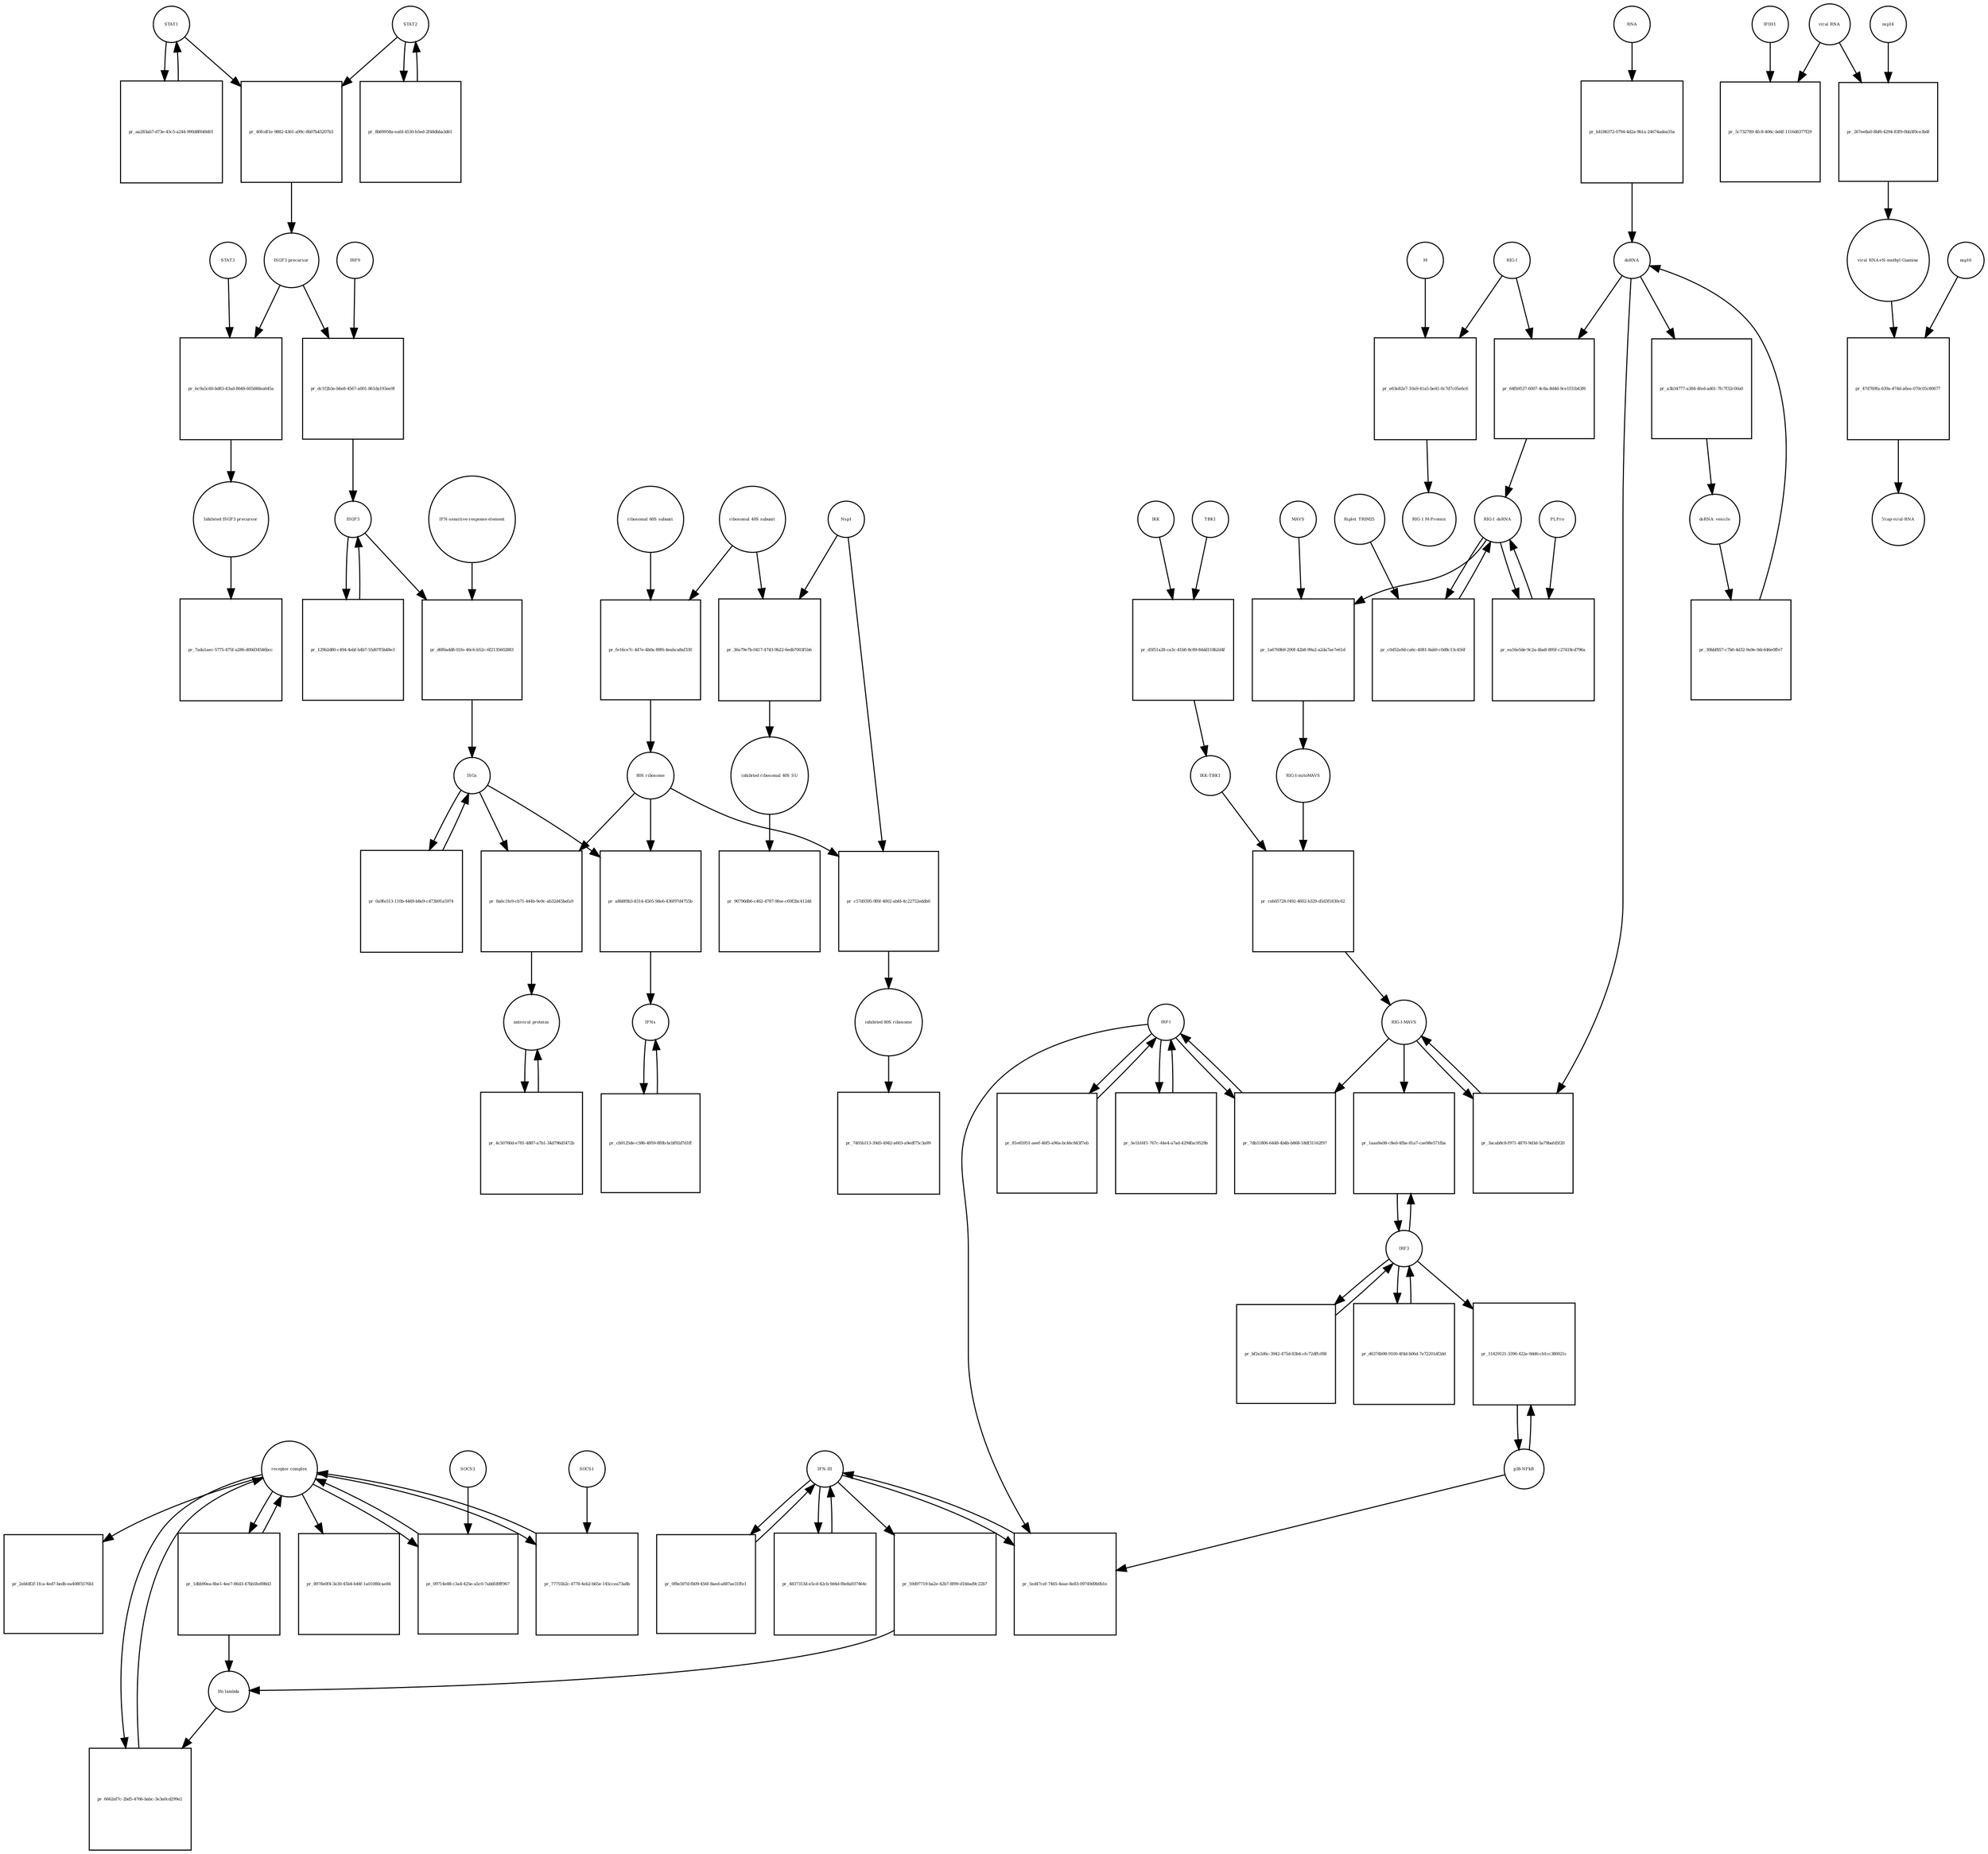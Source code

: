 strict digraph  {
STAT1 [annotation="", bipartite=0, cls=macromolecule, fontsize=4, label=STAT1, shape=circle];
"pr_40fcdf1e-9882-4361-a99c-8b07b45207b3" [annotation="", bipartite=1, cls=process, fontsize=4, label="pr_40fcdf1e-9882-4361-a99c-8b07b45207b3", shape=square];
STAT2 [annotation="", bipartite=0, cls=macromolecule, fontsize=4, label=STAT2, shape=circle];
"ISGF3 precursor" [annotation="", bipartite=0, cls=complex, fontsize=4, label="ISGF3 precursor", shape=circle];
"pr_aa283ab7-d73e-43c5-a244-990d8f649d01" [annotation="", bipartite=1, cls=process, fontsize=4, label="pr_aa283ab7-d73e-43c5-a244-990d8f649d01", shape=square];
"pr_8b69958a-eafd-4530-b5ed-2f48dbba3d61" [annotation="", bipartite=1, cls=process, fontsize=4, label="pr_8b69958a-eafd-4530-b5ed-2f48dbba3d61", shape=square];
"receptor complex" [annotation="", bipartite=0, cls=complex, fontsize=4, label="receptor complex", shape=circle];
"pr_6662af7c-2bd5-4766-babc-3e3a0cd299e2" [annotation="", bipartite=1, cls=process, fontsize=4, label="pr_6662af7c-2bd5-4766-babc-3e3a0cd299e2", shape=square];
"Ifn lambda" [annotation="", bipartite=0, cls=complex, fontsize=4, label="Ifn lambda", shape=circle];
"IFN-sensitive-response-element" [annotation="", bipartite=0, cls="nucleic acid feature", fontsize=4, label="IFN-sensitive-response-element", shape=circle];
"pr_d6f6add8-01fe-46c6-b52c-6f2135602883" [annotation="", bipartite=1, cls=process, fontsize=4, label="pr_d6f6add8-01fe-46c6-b52c-6f2135602883", shape=square];
ISGs [annotation="", bipartite=0, cls="nucleic acid feature", fontsize=4, label=ISGs, shape=circle];
ISGF3 [annotation="", bipartite=0, cls=complex, fontsize=4, label=ISGF3, shape=circle];
"pr_a8b8f0b3-8314-4505-9de6-436f97d4755b" [annotation="", bipartite=1, cls=process, fontsize=4, label="pr_a8b8f0b3-8314-4505-9de6-436f97d4755b", shape=square];
IFNs [annotation="", bipartite=0, cls=complex, fontsize=4, label=IFNs, shape=circle];
"80S ribosome" [annotation="", bipartite=0, cls=complex, fontsize=4, label="80S ribosome", shape=circle];
"pr_8a6c1fe9-cb71-444b-9e9c-ab32d45befa9" [annotation="", bipartite=1, cls=process, fontsize=4, label="pr_8a6c1fe9-cb71-444b-9e9c-ab32d45befa9", shape=square];
"antiviral proteins" [annotation="", bipartite=0, cls=complex, fontsize=4, label="antiviral proteins", shape=circle];
"pr_129b2d80-c494-4ebf-b4b7-55d07f5b48e3" [annotation="", bipartite=1, cls=process, fontsize=4, label="pr_129b2d80-c494-4ebf-b4b7-55d07f5b48e3", shape=square];
"pr_0a9fe513-110b-4449-b8e9-c473b91a5974" [annotation="", bipartite=1, cls=process, fontsize=4, label="pr_0a9fe513-110b-4449-b8e9-c473b91a5974", shape=square];
"pr_4c50760d-e781-4887-a7b1-34d796d5472b" [annotation="", bipartite=1, cls=process, fontsize=4, label="pr_4c50760d-e781-4887-a7b1-34d796d5472b", shape=square];
"viral RNA" [annotation="", bipartite=0, cls="nucleic acid feature", fontsize=4, label="viral RNA", shape=circle];
"pr_5c732789-4fc8-406c-bd4f-1116d6377f29" [annotation="", bipartite=1, cls=process, fontsize=4, label="pr_5c732789-4fc8-406c-bd4f-1116d6377f29", shape=square];
IFIH1 [annotation="", bipartite=0, cls=macromolecule, fontsize=4, label=IFIH1, shape=circle];
"pr_267ee8a0-8bf6-4294-83f9-0bb3f0ce3b4f" [annotation="", bipartite=1, cls=process, fontsize=4, label="pr_267ee8a0-8bf6-4294-83f9-0bb3f0ce3b4f", shape=square];
"viral RNA+N-methyl-Guanine" [annotation="", bipartite=0, cls="nucleic acid feature", fontsize=4, label="viral RNA+N-methyl-Guanine", shape=circle];
nsp14 [annotation=urn_miriam_ncbiprotein_YP_009725309, bipartite=0, cls=macromolecule, fontsize=4, label=nsp14, shape=circle];
"pr_47d769fa-639a-474d-a6ee-070c05c80677" [annotation="", bipartite=1, cls=process, fontsize=4, label="pr_47d769fa-639a-474d-a6ee-070c05c80677", shape=square];
"5'cap-viral-RNA" [annotation="", bipartite=0, cls="nucleic acid feature", fontsize=4, label="5'cap-viral-RNA", shape=circle];
nsp16 [annotation=urn_miriam_ncbiprotein_YP_009725311, bipartite=0, cls=macromolecule, fontsize=4, label=nsp16, shape=circle];
IKK [annotation="urn_miriam_uniprot_O14920|urn_miriam_uniprot_O15111", bipartite=0, cls=macromolecule, fontsize=4, label=IKK, shape=circle];
"pr_d5f51a28-ca3c-41b0-8c89-84dd118b2d4f" [annotation="", bipartite=1, cls=process, fontsize=4, label="pr_d5f51a28-ca3c-41b0-8c89-84dd118b2d4f", shape=square];
TBK1 [annotation=urn_miriam_uniprot_Q9UHD2, bipartite=0, cls=macromolecule, fontsize=4, label=TBK1, shape=circle];
"IKK-TBK1" [annotation="", bipartite=0, cls=complex, fontsize=4, label="IKK-TBK1", shape=circle];
IRF1 [annotation="", bipartite=0, cls=macromolecule, fontsize=4, label=IRF1, shape=circle];
"pr_7db31806-6448-4b4b-b868-18df31162f97" [annotation="", bipartite=1, cls=process, fontsize=4, label="pr_7db31806-6448-4b4b-b868-18df31162f97", shape=square];
"RIG-I-MAVS" [annotation="", bipartite=0, cls=complex, fontsize=4, label="RIG-I-MAVS", shape=circle];
"IFN-III" [annotation="", bipartite=0, cls=macromolecule, fontsize=4, label="IFN-III", shape=circle];
"pr_0f8e597d-fb09-456f-8aed-a887ae31ffe1" [annotation="", bipartite=1, cls=process, fontsize=4, label="pr_0f8e597d-fb09-456f-8aed-a887ae31ffe1", shape=square];
"pr_4837313d-e5cd-42cb-9d4d-f8e8a937464c" [annotation="", bipartite=1, cls=process, fontsize=4, label="pr_4837313d-e5cd-42cb-9d4d-f8e8a937464c", shape=square];
"pr_5ed47cef-7465-4eae-8e83-09749d9b0b1e" [annotation="", bipartite=1, cls=process, fontsize=4, label="pr_5ed47cef-7465-4eae-8e83-09749d9b0b1e", shape=square];
"p38-NFkB" [annotation="", bipartite=0, cls=complex, fontsize=4, label="p38-NFkB", shape=circle];
"pr_59d97719-ba2e-42b7-8f99-d1b0ad9c22b7" [annotation="", bipartite=1, cls=process, fontsize=4, label="pr_59d97719-ba2e-42b7-8f99-d1b0ad9c22b7", shape=square];
"RIG-I" [annotation=urn_miriam_uniprot_O95786, bipartite=0, cls=macromolecule, fontsize=4, label="RIG-I", shape=circle];
"pr_64fb9537-6007-4c8a-8d4d-9ce1f31b43f6" [annotation="", bipartite=1, cls=process, fontsize=4, label="pr_64fb9537-6007-4c8a-8d4d-9ce1f31b43f6", shape=square];
"RIG-I_dsRNA" [annotation="", bipartite=0, cls=complex, fontsize=4, label="RIG-I_dsRNA", shape=circle];
dsRNA [annotation="", bipartite=0, cls="nucleic acid feature", fontsize=4, label=dsRNA, shape=circle];
"RIG-I-mitoMAVS" [annotation="", bipartite=0, cls=complex, fontsize=4, label="RIG-I-mitoMAVS", shape=circle];
"pr_ceb05728-f492-4602-b329-d5d3f1830c62" [annotation="", bipartite=1, cls=process, fontsize=4, label="pr_ceb05728-f492-4602-b329-d5d3f1830c62", shape=square];
"pr_a3b34777-a384-4fed-ad61-7fc7f32c00a0" [annotation="", bipartite=1, cls=process, fontsize=4, label="pr_a3b34777-a384-4fed-ad61-7fc7f32c00a0", shape=square];
dsRNA_vesicle [annotation="", bipartite=0, cls="nucleic acid feature", fontsize=4, label=dsRNA_vesicle, shape=circle];
"pr_30bbf857-c7b0-4d32-9a9e-0dc646e0ffe7" [annotation="", bipartite=1, cls=process, fontsize=4, label="pr_30bbf857-c7b0-4d32-9a9e-0dc646e0ffe7", shape=square];
"pr_81e65951-aeef-46f5-a96a-bc46c843f7eb" [annotation="", bipartite=1, cls=process, fontsize=4, label="pr_81e65951-aeef-46f5-a96a-bc46c843f7eb", shape=square];
"pr_5e1b16f1-767c-44e4-a7ad-4294fac9529b" [annotation="", bipartite=1, cls=process, fontsize=4, label="pr_5e1b16f1-767c-44e4-a7ad-4294fac9529b", shape=square];
RNA [annotation="", bipartite=0, cls="nucleic acid feature", fontsize=4, label=RNA, shape=circle];
"pr_b4186372-0794-4d2a-9b1a-24674adea55a" [annotation="", bipartite=1, cls=process, fontsize=4, label="pr_b4186372-0794-4d2a-9b1a-24674adea55a", shape=square];
"ribosomal 60S subunit" [annotation="", bipartite=0, cls=complex, fontsize=4, label="ribosomal 60S subunit", shape=circle];
"pr_fe16ce7c-447e-4b0a-89f6-4eabca8af330" [annotation="", bipartite=1, cls=process, fontsize=4, label="pr_fe16ce7c-447e-4b0a-89f6-4eabca8af330", shape=square];
"ribosomal 40S subunit" [annotation="", bipartite=0, cls=complex, fontsize=4, label="ribosomal 40S subunit", shape=circle];
"pr_36a79e7b-0417-4743-9b22-6edb7003f1b6" [annotation="", bipartite=1, cls=process, fontsize=4, label="pr_36a79e7b-0417-4743-9b22-6edb7003f1b6", shape=square];
Nsp1 [annotation="urn_miriam_ncbiprotein_YP_009725297|urn_miriam_uniprot_P0C6X7", bipartite=0, cls=macromolecule, fontsize=4, label=Nsp1, shape=circle];
"inhibited ribosomal 40S SU" [annotation="urn_miriam_doi_10.1101%2F2020.05.18.102467", bipartite=0, cls=complex, fontsize=4, label="inhibited ribosomal 40S SU", shape=circle];
"pr_c57d9395-9f6f-4002-abfd-4c22752eddb0" [annotation="", bipartite=1, cls=process, fontsize=4, label="pr_c57d9395-9f6f-4002-abfd-4c22752eddb0", shape=square];
"inhibited 80S ribosome" [annotation="", bipartite=0, cls=complex, fontsize=4, label="inhibited 80S ribosome", shape=circle];
"pr_bc9a5c60-bd83-43ad-8648-605d48ea645a" [annotation="", bipartite=1, cls=process, fontsize=4, label="pr_bc9a5c60-bd83-43ad-8648-605d48ea645a", shape=square];
STAT3 [annotation="", bipartite=0, cls=macromolecule, fontsize=4, label=STAT3, shape=circle];
"Inhibited ISGF3 precursor" [annotation="", bipartite=0, cls=complex, fontsize=4, label="Inhibited ISGF3 precursor", shape=circle];
"pr_cb9125de-c586-4959-8f0b-bcbf92d7d1ff" [annotation="", bipartite=1, cls=process, fontsize=4, label="pr_cb9125de-c586-4959-8f0b-bcbf92d7d1ff", shape=square];
"pr_09714e88-c3a4-425e-a5c0-7ab6fd9ff967" [annotation="", bipartite=1, cls=process, fontsize=4, label="pr_09714e88-c3a4-425e-a5c0-7ab6fd9ff967", shape=square];
SOCS3 [annotation="", bipartite=0, cls=macromolecule, fontsize=4, label=SOCS3, shape=circle];
"pr_77755b2c-4778-4eb2-b65e-145ccea73a8b" [annotation="", bipartite=1, cls=process, fontsize=4, label="pr_77755b2c-4778-4eb2-b65e-145ccea73a8b", shape=square];
SOCS1 [annotation="", bipartite=0, cls=macromolecule, fontsize=4, label=SOCS1, shape=circle];
"pr_7ada1aec-5775-475f-a286-d00d34546bcc" [annotation="", bipartite=1, cls=process, fontsize=4, label="pr_7ada1aec-5775-475f-a286-d00d34546bcc", shape=square];
"pr_8978e0f4-3e30-45b4-b44f-1a01080cae84" [annotation="", bipartite=1, cls=process, fontsize=4, label="pr_8978e0f4-3e30-45b4-b44f-1a01080cae84", shape=square];
"pr_2ebfdf2f-1fca-4ed7-bedb-ea408f5576b1" [annotation="", bipartite=1, cls=process, fontsize=4, label="pr_2ebfdf2f-1fca-4ed7-bedb-ea408f5576b1", shape=square];
"pr_7405b113-39d5-4942-a603-a9edf75c3a99" [annotation="", bipartite=1, cls=process, fontsize=4, label="pr_7405b113-39d5-4942-a603-a9edf75c3a99", shape=square];
"pr_90796db6-c462-4787-9fee-c69f2bc412dd" [annotation="", bipartite=1, cls=process, fontsize=4, label="pr_90796db6-c462-4787-9fee-c69f2bc412dd", shape=square];
"pr_1dbb90ea-8be1-4ee7-86d3-47bb5fe898d3" [annotation="", bipartite=1, cls=process, fontsize=4, label="pr_1dbb90ea-8be1-4ee7-86d3-47bb5fe898d3", shape=square];
M [annotation=urn_miriam_uniprot_P0DTC5, bipartite=0, cls=macromolecule, fontsize=4, label=M, shape=circle];
"pr_e63e82e7-10a9-41a5-be41-0c7d7c05e6c6" [annotation="", bipartite=1, cls=process, fontsize=4, label="pr_e63e82e7-10a9-41a5-be41-0c7d7c05e6c6", shape=square];
"RIG-1 M-Protein" [annotation="", bipartite=0, cls=complex, fontsize=4, label="RIG-1 M-Protein", shape=circle];
"pr_1a6769b9-290f-42b8-99a2-a2da7ae7e61d" [annotation="", bipartite=1, cls=process, fontsize=4, label="pr_1a6769b9-290f-42b8-99a2-a2da7ae7e61d", shape=square];
MAVS [annotation=urn_miriam_uniprot_Q7Z434, bipartite=0, cls=macromolecule, fontsize=4, label=MAVS, shape=circle];
"pr_c0d52a9d-ca6c-4081-8ab0-c0d8c13c456f" [annotation="", bipartite=1, cls=process, fontsize=4, label="pr_c0d52a9d-ca6c-4081-8ab0-c0d8c13c456f", shape=square];
Riplet_TRIM25 [annotation="", bipartite=0, cls=complex, fontsize=4, label=Riplet_TRIM25, shape=circle];
"pr_ea16e5de-9c2a-4ba8-895f-c27418cd796a" [annotation="", bipartite=1, cls=process, fontsize=4, label="pr_ea16e5de-9c2a-4ba8-895f-c27418cd796a", shape=square];
PLPro [annotation="urn_miriam_uniprot_P0C6X7|urn_miriam_uniprot_P0C6U8", bipartite=0, cls=macromolecule, fontsize=4, label=PLPro, shape=circle];
IRF3 [annotation=urn_miriam_uniprot_Q14653, bipartite=0, cls=macromolecule, fontsize=4, label=IRF3, shape=circle];
"pr_1aaa9a08-c8ed-4fba-81a7-cae98e571fba" [annotation="", bipartite=1, cls=process, fontsize=4, label="pr_1aaa9a08-c8ed-4fba-81a7-cae98e571fba", shape=square];
"pr_bf2e2d6c-3942-475d-83b4-cfc72dffcf88" [annotation="", bipartite=1, cls=process, fontsize=4, label="pr_bf2e2d6c-3942-475d-83b4-cfc72dffcf88", shape=square];
"pr_d6374b98-9100-4f4d-b06d-7e72201df2dd" [annotation="", bipartite=1, cls=process, fontsize=4, label="pr_d6374b98-9100-4f4d-b06d-7e72201df2dd", shape=square];
"pr_3acab8c8-f971-4870-9d3d-5a79bafd5f20" [annotation="", bipartite=1, cls=process, fontsize=4, label="pr_3acab8c8-f971-4870-9d3d-5a79bafd5f20", shape=square];
"pr_11429121-3396-422e-9dd6-cb1cc380021c" [annotation="", bipartite=1, cls=process, fontsize=4, label="pr_11429121-3396-422e-9dd6-cb1cc380021c", shape=square];
"pr_dc1f2b3e-b6e8-4567-a001-861da193ee9f" [annotation="", bipartite=1, cls=process, fontsize=4, label="pr_dc1f2b3e-b6e8-4567-a001-861da193ee9f", shape=square];
IRF9 [annotation="", bipartite=0, cls=macromolecule, fontsize=4, label=IRF9, shape=circle];
STAT1 -> "pr_40fcdf1e-9882-4361-a99c-8b07b45207b3"  [annotation="", interaction_type=consumption];
STAT1 -> "pr_aa283ab7-d73e-43c5-a244-990d8f649d01"  [annotation="", interaction_type=consumption];
"pr_40fcdf1e-9882-4361-a99c-8b07b45207b3" -> "ISGF3 precursor"  [annotation="", interaction_type=production];
STAT2 -> "pr_40fcdf1e-9882-4361-a99c-8b07b45207b3"  [annotation="", interaction_type=consumption];
STAT2 -> "pr_8b69958a-eafd-4530-b5ed-2f48dbba3d61"  [annotation="", interaction_type=consumption];
"ISGF3 precursor" -> "pr_bc9a5c60-bd83-43ad-8648-605d48ea645a"  [annotation="", interaction_type=consumption];
"ISGF3 precursor" -> "pr_dc1f2b3e-b6e8-4567-a001-861da193ee9f"  [annotation="", interaction_type=consumption];
"pr_aa283ab7-d73e-43c5-a244-990d8f649d01" -> STAT1  [annotation="", interaction_type=production];
"pr_8b69958a-eafd-4530-b5ed-2f48dbba3d61" -> STAT2  [annotation="", interaction_type=production];
"receptor complex" -> "pr_6662af7c-2bd5-4766-babc-3e3a0cd299e2"  [annotation="", interaction_type=consumption];
"receptor complex" -> "pr_09714e88-c3a4-425e-a5c0-7ab6fd9ff967"  [annotation="", interaction_type=consumption];
"receptor complex" -> "pr_77755b2c-4778-4eb2-b65e-145ccea73a8b"  [annotation="", interaction_type=consumption];
"receptor complex" -> "pr_8978e0f4-3e30-45b4-b44f-1a01080cae84"  [annotation="", interaction_type=consumption];
"receptor complex" -> "pr_2ebfdf2f-1fca-4ed7-bedb-ea408f5576b1"  [annotation="", interaction_type=consumption];
"receptor complex" -> "pr_1dbb90ea-8be1-4ee7-86d3-47bb5fe898d3"  [annotation="", interaction_type=consumption];
"pr_6662af7c-2bd5-4766-babc-3e3a0cd299e2" -> "receptor complex"  [annotation="", interaction_type=production];
"Ifn lambda" -> "pr_6662af7c-2bd5-4766-babc-3e3a0cd299e2"  [annotation="urn_miriam_doi_10.3791%2F53575", interaction_type=stimulation];
"IFN-sensitive-response-element" -> "pr_d6f6add8-01fe-46c6-b52c-6f2135602883"  [annotation="", interaction_type=consumption];
"pr_d6f6add8-01fe-46c6-b52c-6f2135602883" -> ISGs  [annotation="", interaction_type=production];
ISGs -> "pr_a8b8f0b3-8314-4505-9de6-436f97d4755b"  [annotation="", interaction_type=consumption];
ISGs -> "pr_8a6c1fe9-cb71-444b-9e9c-ab32d45befa9"  [annotation="", interaction_type=consumption];
ISGs -> "pr_0a9fe513-110b-4449-b8e9-c473b91a5974"  [annotation="", interaction_type=consumption];
ISGF3 -> "pr_d6f6add8-01fe-46c6-b52c-6f2135602883"  [annotation=urn_miriam_pubmed_30936491, interaction_type="necessary stimulation"];
ISGF3 -> "pr_129b2d80-c494-4ebf-b4b7-55d07f5b48e3"  [annotation="", interaction_type=consumption];
"pr_a8b8f0b3-8314-4505-9de6-436f97d4755b" -> IFNs  [annotation="", interaction_type=production];
IFNs -> "pr_cb9125de-c586-4959-8f0b-bcbf92d7d1ff"  [annotation="", interaction_type=consumption];
"80S ribosome" -> "pr_a8b8f0b3-8314-4505-9de6-436f97d4755b"  [annotation=urn_miriam_pubmed_30936491, interaction_type=catalysis];
"80S ribosome" -> "pr_8a6c1fe9-cb71-444b-9e9c-ab32d45befa9"  [annotation=urn_miriam_pubmed_30936491, interaction_type=catalysis];
"80S ribosome" -> "pr_c57d9395-9f6f-4002-abfd-4c22752eddb0"  [annotation="", interaction_type=consumption];
"pr_8a6c1fe9-cb71-444b-9e9c-ab32d45befa9" -> "antiviral proteins"  [annotation="", interaction_type=production];
"antiviral proteins" -> "pr_4c50760d-e781-4887-a7b1-34d796d5472b"  [annotation="", interaction_type=consumption];
"pr_129b2d80-c494-4ebf-b4b7-55d07f5b48e3" -> ISGF3  [annotation="", interaction_type=production];
"pr_0a9fe513-110b-4449-b8e9-c473b91a5974" -> ISGs  [annotation="", interaction_type=production];
"pr_4c50760d-e781-4887-a7b1-34d796d5472b" -> "antiviral proteins"  [annotation="", interaction_type=production];
"viral RNA" -> "pr_5c732789-4fc8-406c-bd4f-1116d6377f29"  [annotation="", interaction_type=consumption];
"viral RNA" -> "pr_267ee8a0-8bf6-4294-83f9-0bb3f0ce3b4f"  [annotation="", interaction_type=consumption];
IFIH1 -> "pr_5c732789-4fc8-406c-bd4f-1116d6377f29"  [annotation="urn_miriam_doi_10.1016%2Fj.chom.2020.05.008", interaction_type=catalysis];
"pr_267ee8a0-8bf6-4294-83f9-0bb3f0ce3b4f" -> "viral RNA+N-methyl-Guanine"  [annotation="", interaction_type=production];
"viral RNA+N-methyl-Guanine" -> "pr_47d769fa-639a-474d-a6ee-070c05c80677"  [annotation="", interaction_type=consumption];
nsp14 -> "pr_267ee8a0-8bf6-4294-83f9-0bb3f0ce3b4f"  [annotation="urn_miriam_doi_10.1016%2Fj.chom.2020.05.008", interaction_type=catalysis];
"pr_47d769fa-639a-474d-a6ee-070c05c80677" -> "5'cap-viral-RNA"  [annotation="", interaction_type=production];
nsp16 -> "pr_47d769fa-639a-474d-a6ee-070c05c80677"  [annotation="urn_miriam_doi_10.1016%2Fj.chom.2020.05.008", interaction_type=catalysis];
IKK -> "pr_d5f51a28-ca3c-41b0-8c89-84dd118b2d4f"  [annotation="", interaction_type=consumption];
"pr_d5f51a28-ca3c-41b0-8c89-84dd118b2d4f" -> "IKK-TBK1"  [annotation="", interaction_type=production];
TBK1 -> "pr_d5f51a28-ca3c-41b0-8c89-84dd118b2d4f"  [annotation="", interaction_type=consumption];
"IKK-TBK1" -> "pr_ceb05728-f492-4602-b329-d5d3f1830c62"  [annotation="", interaction_type=consumption];
IRF1 -> "pr_7db31806-6448-4b4b-b868-18df31162f97"  [annotation="", interaction_type=consumption];
IRF1 -> "pr_5ed47cef-7465-4eae-8e83-09749d9b0b1e"  [annotation="", interaction_type=stimulation];
IRF1 -> "pr_81e65951-aeef-46f5-a96a-bc46c843f7eb"  [annotation="", interaction_type=consumption];
IRF1 -> "pr_5e1b16f1-767c-44e4-a7ad-4294fac9529b"  [annotation="", interaction_type=consumption];
"pr_7db31806-6448-4b4b-b868-18df31162f97" -> IRF1  [annotation="", interaction_type=production];
"RIG-I-MAVS" -> "pr_7db31806-6448-4b4b-b868-18df31162f97"  [annotation=urn_miriam_pubmed_25045870, interaction_type=catalysis];
"RIG-I-MAVS" -> "pr_1aaa9a08-c8ed-4fba-81a7-cae98e571fba"  [annotation=urn_miriam_pubmed_25636800, interaction_type=stimulation];
"RIG-I-MAVS" -> "pr_3acab8c8-f971-4870-9d3d-5a79bafd5f20"  [annotation="", interaction_type=consumption];
"IFN-III" -> "pr_0f8e597d-fb09-456f-8aed-a887ae31ffe1"  [annotation="", interaction_type=consumption];
"IFN-III" -> "pr_4837313d-e5cd-42cb-9d4d-f8e8a937464c"  [annotation="", interaction_type=consumption];
"IFN-III" -> "pr_5ed47cef-7465-4eae-8e83-09749d9b0b1e"  [annotation="", interaction_type=consumption];
"IFN-III" -> "pr_59d97719-ba2e-42b7-8f99-d1b0ad9c22b7"  [annotation="", interaction_type=consumption];
"pr_0f8e597d-fb09-456f-8aed-a887ae31ffe1" -> "IFN-III"  [annotation="", interaction_type=production];
"pr_4837313d-e5cd-42cb-9d4d-f8e8a937464c" -> "IFN-III"  [annotation="", interaction_type=production];
"pr_5ed47cef-7465-4eae-8e83-09749d9b0b1e" -> "IFN-III"  [annotation="", interaction_type=production];
"p38-NFkB" -> "pr_5ed47cef-7465-4eae-8e83-09749d9b0b1e"  [annotation="", interaction_type=stimulation];
"p38-NFkB" -> "pr_11429121-3396-422e-9dd6-cb1cc380021c"  [annotation="", interaction_type=consumption];
"pr_59d97719-ba2e-42b7-8f99-d1b0ad9c22b7" -> "Ifn lambda"  [annotation="", interaction_type=production];
"RIG-I" -> "pr_64fb9537-6007-4c8a-8d4d-9ce1f31b43f6"  [annotation="", interaction_type=consumption];
"RIG-I" -> "pr_e63e82e7-10a9-41a5-be41-0c7d7c05e6c6"  [annotation="", interaction_type=consumption];
"pr_64fb9537-6007-4c8a-8d4d-9ce1f31b43f6" -> "RIG-I_dsRNA"  [annotation="", interaction_type=production];
"RIG-I_dsRNA" -> "pr_1a6769b9-290f-42b8-99a2-a2da7ae7e61d"  [annotation="", interaction_type=consumption];
"RIG-I_dsRNA" -> "pr_c0d52a9d-ca6c-4081-8ab0-c0d8c13c456f"  [annotation="", interaction_type=consumption];
"RIG-I_dsRNA" -> "pr_ea16e5de-9c2a-4ba8-895f-c27418cd796a"  [annotation="", interaction_type=consumption];
dsRNA -> "pr_64fb9537-6007-4c8a-8d4d-9ce1f31b43f6"  [annotation=urn_miriam_pubmed_25045870, interaction_type="necessary stimulation"];
dsRNA -> "pr_a3b34777-a384-4fed-ad61-7fc7f32c00a0"  [annotation="", interaction_type=consumption];
dsRNA -> "pr_3acab8c8-f971-4870-9d3d-5a79bafd5f20"  [annotation=urn_miriam_pubmed_25636800, interaction_type="necessary stimulation"];
"RIG-I-mitoMAVS" -> "pr_ceb05728-f492-4602-b329-d5d3f1830c62"  [annotation="", interaction_type=consumption];
"pr_ceb05728-f492-4602-b329-d5d3f1830c62" -> "RIG-I-MAVS"  [annotation="", interaction_type=production];
"pr_a3b34777-a384-4fed-ad61-7fc7f32c00a0" -> dsRNA_vesicle  [annotation="", interaction_type=production];
dsRNA_vesicle -> "pr_30bbf857-c7b0-4d32-9a9e-0dc646e0ffe7"  [annotation="", interaction_type=consumption];
"pr_30bbf857-c7b0-4d32-9a9e-0dc646e0ffe7" -> dsRNA  [annotation="", interaction_type=production];
"pr_81e65951-aeef-46f5-a96a-bc46c843f7eb" -> IRF1  [annotation="", interaction_type=production];
"pr_5e1b16f1-767c-44e4-a7ad-4294fac9529b" -> IRF1  [annotation="", interaction_type=production];
RNA -> "pr_b4186372-0794-4d2a-9b1a-24674adea55a"  [annotation="", interaction_type=consumption];
"pr_b4186372-0794-4d2a-9b1a-24674adea55a" -> dsRNA  [annotation="", interaction_type=production];
"ribosomal 60S subunit" -> "pr_fe16ce7c-447e-4b0a-89f6-4eabca8af330"  [annotation="", interaction_type=consumption];
"pr_fe16ce7c-447e-4b0a-89f6-4eabca8af330" -> "80S ribosome"  [annotation="", interaction_type=production];
"ribosomal 40S subunit" -> "pr_fe16ce7c-447e-4b0a-89f6-4eabca8af330"  [annotation="", interaction_type=consumption];
"ribosomal 40S subunit" -> "pr_36a79e7b-0417-4743-9b22-6edb7003f1b6"  [annotation="", interaction_type=consumption];
"pr_36a79e7b-0417-4743-9b22-6edb7003f1b6" -> "inhibited ribosomal 40S SU"  [annotation="", interaction_type=production];
Nsp1 -> "pr_36a79e7b-0417-4743-9b22-6edb7003f1b6"  [annotation="", interaction_type=consumption];
Nsp1 -> "pr_c57d9395-9f6f-4002-abfd-4c22752eddb0"  [annotation="", interaction_type=consumption];
"inhibited ribosomal 40S SU" -> "pr_90796db6-c462-4787-9fee-c69f2bc412dd"  [annotation="", interaction_type=consumption];
"pr_c57d9395-9f6f-4002-abfd-4c22752eddb0" -> "inhibited 80S ribosome"  [annotation="", interaction_type=production];
"inhibited 80S ribosome" -> "pr_7405b113-39d5-4942-a603-a9edf75c3a99"  [annotation="", interaction_type=consumption];
"pr_bc9a5c60-bd83-43ad-8648-605d48ea645a" -> "Inhibited ISGF3 precursor"  [annotation="", interaction_type=production];
STAT3 -> "pr_bc9a5c60-bd83-43ad-8648-605d48ea645a"  [annotation="", interaction_type=consumption];
"Inhibited ISGF3 precursor" -> "pr_7ada1aec-5775-475f-a286-d00d34546bcc"  [annotation="", interaction_type=consumption];
"pr_cb9125de-c586-4959-8f0b-bcbf92d7d1ff" -> IFNs  [annotation="", interaction_type=production];
"pr_09714e88-c3a4-425e-a5c0-7ab6fd9ff967" -> "receptor complex"  [annotation="", interaction_type=production];
SOCS3 -> "pr_09714e88-c3a4-425e-a5c0-7ab6fd9ff967"  [annotation="", interaction_type=consumption];
"pr_77755b2c-4778-4eb2-b65e-145ccea73a8b" -> "receptor complex"  [annotation="", interaction_type=production];
SOCS1 -> "pr_77755b2c-4778-4eb2-b65e-145ccea73a8b"  [annotation="", interaction_type=consumption];
"pr_1dbb90ea-8be1-4ee7-86d3-47bb5fe898d3" -> "Ifn lambda"  [annotation="", interaction_type=production];
"pr_1dbb90ea-8be1-4ee7-86d3-47bb5fe898d3" -> "receptor complex"  [annotation="", interaction_type=production];
M -> "pr_e63e82e7-10a9-41a5-be41-0c7d7c05e6c6"  [annotation="", interaction_type=consumption];
"pr_e63e82e7-10a9-41a5-be41-0c7d7c05e6c6" -> "RIG-1 M-Protein"  [annotation="", interaction_type=production];
"pr_1a6769b9-290f-42b8-99a2-a2da7ae7e61d" -> "RIG-I-mitoMAVS"  [annotation="", interaction_type=production];
MAVS -> "pr_1a6769b9-290f-42b8-99a2-a2da7ae7e61d"  [annotation="", interaction_type=consumption];
"pr_c0d52a9d-ca6c-4081-8ab0-c0d8c13c456f" -> "RIG-I_dsRNA"  [annotation="", interaction_type=production];
Riplet_TRIM25 -> "pr_c0d52a9d-ca6c-4081-8ab0-c0d8c13c456f"  [annotation=urn_miriam_pubmed_22390971, interaction_type=catalysis];
"pr_ea16e5de-9c2a-4ba8-895f-c27418cd796a" -> "RIG-I_dsRNA"  [annotation="", interaction_type=production];
PLPro -> "pr_ea16e5de-9c2a-4ba8-895f-c27418cd796a"  [annotation=urn_miriam_pubmed_25554382, interaction_type=catalysis];
IRF3 -> "pr_1aaa9a08-c8ed-4fba-81a7-cae98e571fba"  [annotation="", interaction_type=consumption];
IRF3 -> "pr_bf2e2d6c-3942-475d-83b4-cfc72dffcf88"  [annotation="", interaction_type=consumption];
IRF3 -> "pr_d6374b98-9100-4f4d-b06d-7e72201df2dd"  [annotation="", interaction_type=consumption];
IRF3 -> "pr_11429121-3396-422e-9dd6-cb1cc380021c"  [annotation="", interaction_type=consumption];
"pr_1aaa9a08-c8ed-4fba-81a7-cae98e571fba" -> IRF3  [annotation="", interaction_type=production];
"pr_bf2e2d6c-3942-475d-83b4-cfc72dffcf88" -> IRF3  [annotation="", interaction_type=production];
"pr_d6374b98-9100-4f4d-b06d-7e72201df2dd" -> IRF3  [annotation="", interaction_type=production];
"pr_3acab8c8-f971-4870-9d3d-5a79bafd5f20" -> "RIG-I-MAVS"  [annotation="", interaction_type=production];
"pr_11429121-3396-422e-9dd6-cb1cc380021c" -> "p38-NFkB"  [annotation="", interaction_type=production];
"pr_dc1f2b3e-b6e8-4567-a001-861da193ee9f" -> ISGF3  [annotation="", interaction_type=production];
IRF9 -> "pr_dc1f2b3e-b6e8-4567-a001-861da193ee9f"  [annotation="", interaction_type=consumption];
}
